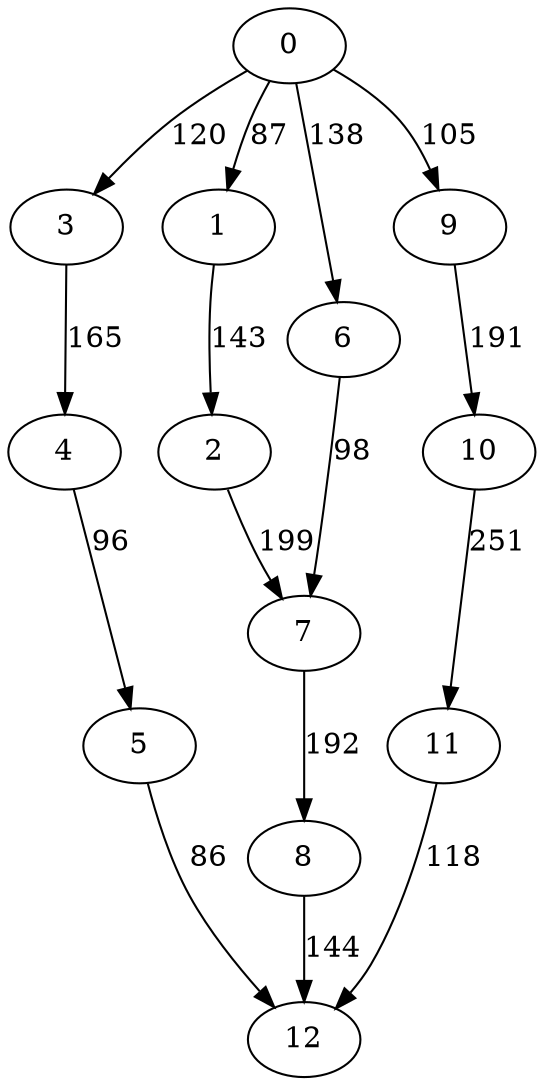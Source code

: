 digraph t10p4r7_7 {
0 -> 1 [ label = 87 ];
0 -> 3 [ label = 120 ];
0 -> 6 [ label = 138 ];
0 -> 9 [ label = 105 ];
1 -> 2 [ label = 143 ];
2 -> 7 [ label = 199 ];
3 -> 4 [ label = 165 ];
4 -> 5 [ label = 96 ];
5 -> 12 [ label = 86 ];
6 -> 7 [ label = 98 ];
7 -> 8 [ label = 192 ];
8 -> 12 [ label = 144 ];
9 -> 10 [ label = 191 ];
10 -> 11 [ label = 251 ];
11 -> 12 [ label = 118 ];
 }


